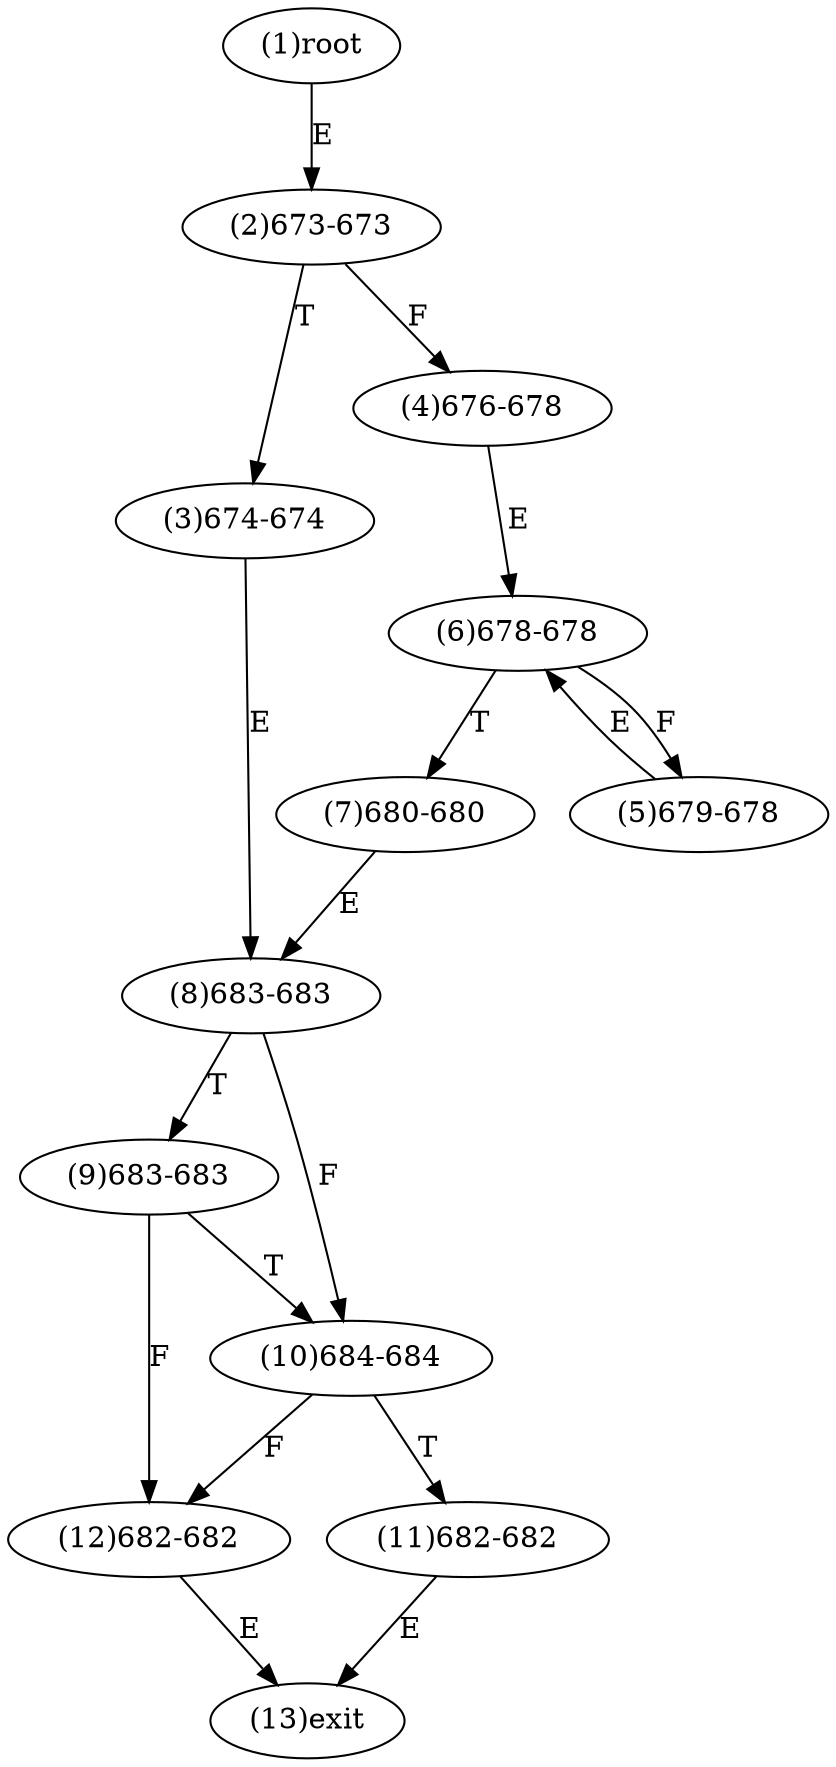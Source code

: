 digraph "" { 
1[ label="(1)root"];
2[ label="(2)673-673"];
3[ label="(3)674-674"];
4[ label="(4)676-678"];
5[ label="(5)679-678"];
6[ label="(6)678-678"];
7[ label="(7)680-680"];
8[ label="(8)683-683"];
9[ label="(9)683-683"];
10[ label="(10)684-684"];
11[ label="(11)682-682"];
12[ label="(12)682-682"];
13[ label="(13)exit"];
1->2[ label="E"];
2->4[ label="F"];
2->3[ label="T"];
3->8[ label="E"];
4->6[ label="E"];
5->6[ label="E"];
6->5[ label="F"];
6->7[ label="T"];
7->8[ label="E"];
8->10[ label="F"];
8->9[ label="T"];
9->12[ label="F"];
9->10[ label="T"];
10->12[ label="F"];
10->11[ label="T"];
11->13[ label="E"];
12->13[ label="E"];
}
